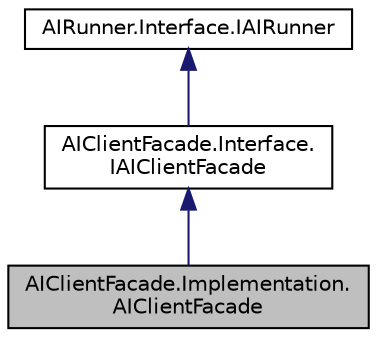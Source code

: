 digraph "AIClientFacade.Implementation.AIClientFacade"
{
  edge [fontname="Helvetica",fontsize="10",labelfontname="Helvetica",labelfontsize="10"];
  node [fontname="Helvetica",fontsize="10",shape=record];
  Node1 [label="AIClientFacade.Implementation.\lAIClientFacade",height=0.2,width=0.4,color="black", fillcolor="grey75", style="filled" fontcolor="black"];
  Node2 -> Node1 [dir="back",color="midnightblue",fontsize="10",style="solid",fontname="Helvetica"];
  Node2 [label="AIClientFacade.Interface.\lIAIClientFacade",height=0.2,width=0.4,color="black", fillcolor="white", style="filled",URL="$interface_a_i_client_facade_1_1_interface_1_1_i_a_i_client_facade.html"];
  Node3 -> Node2 [dir="back",color="midnightblue",fontsize="10",style="solid",fontname="Helvetica"];
  Node3 [label="AIRunner.Interface.IAIRunner",height=0.2,width=0.4,color="black", fillcolor="white", style="filled",URL="$interface_a_i_runner_1_1_interface_1_1_i_a_i_runner.html"];
}
